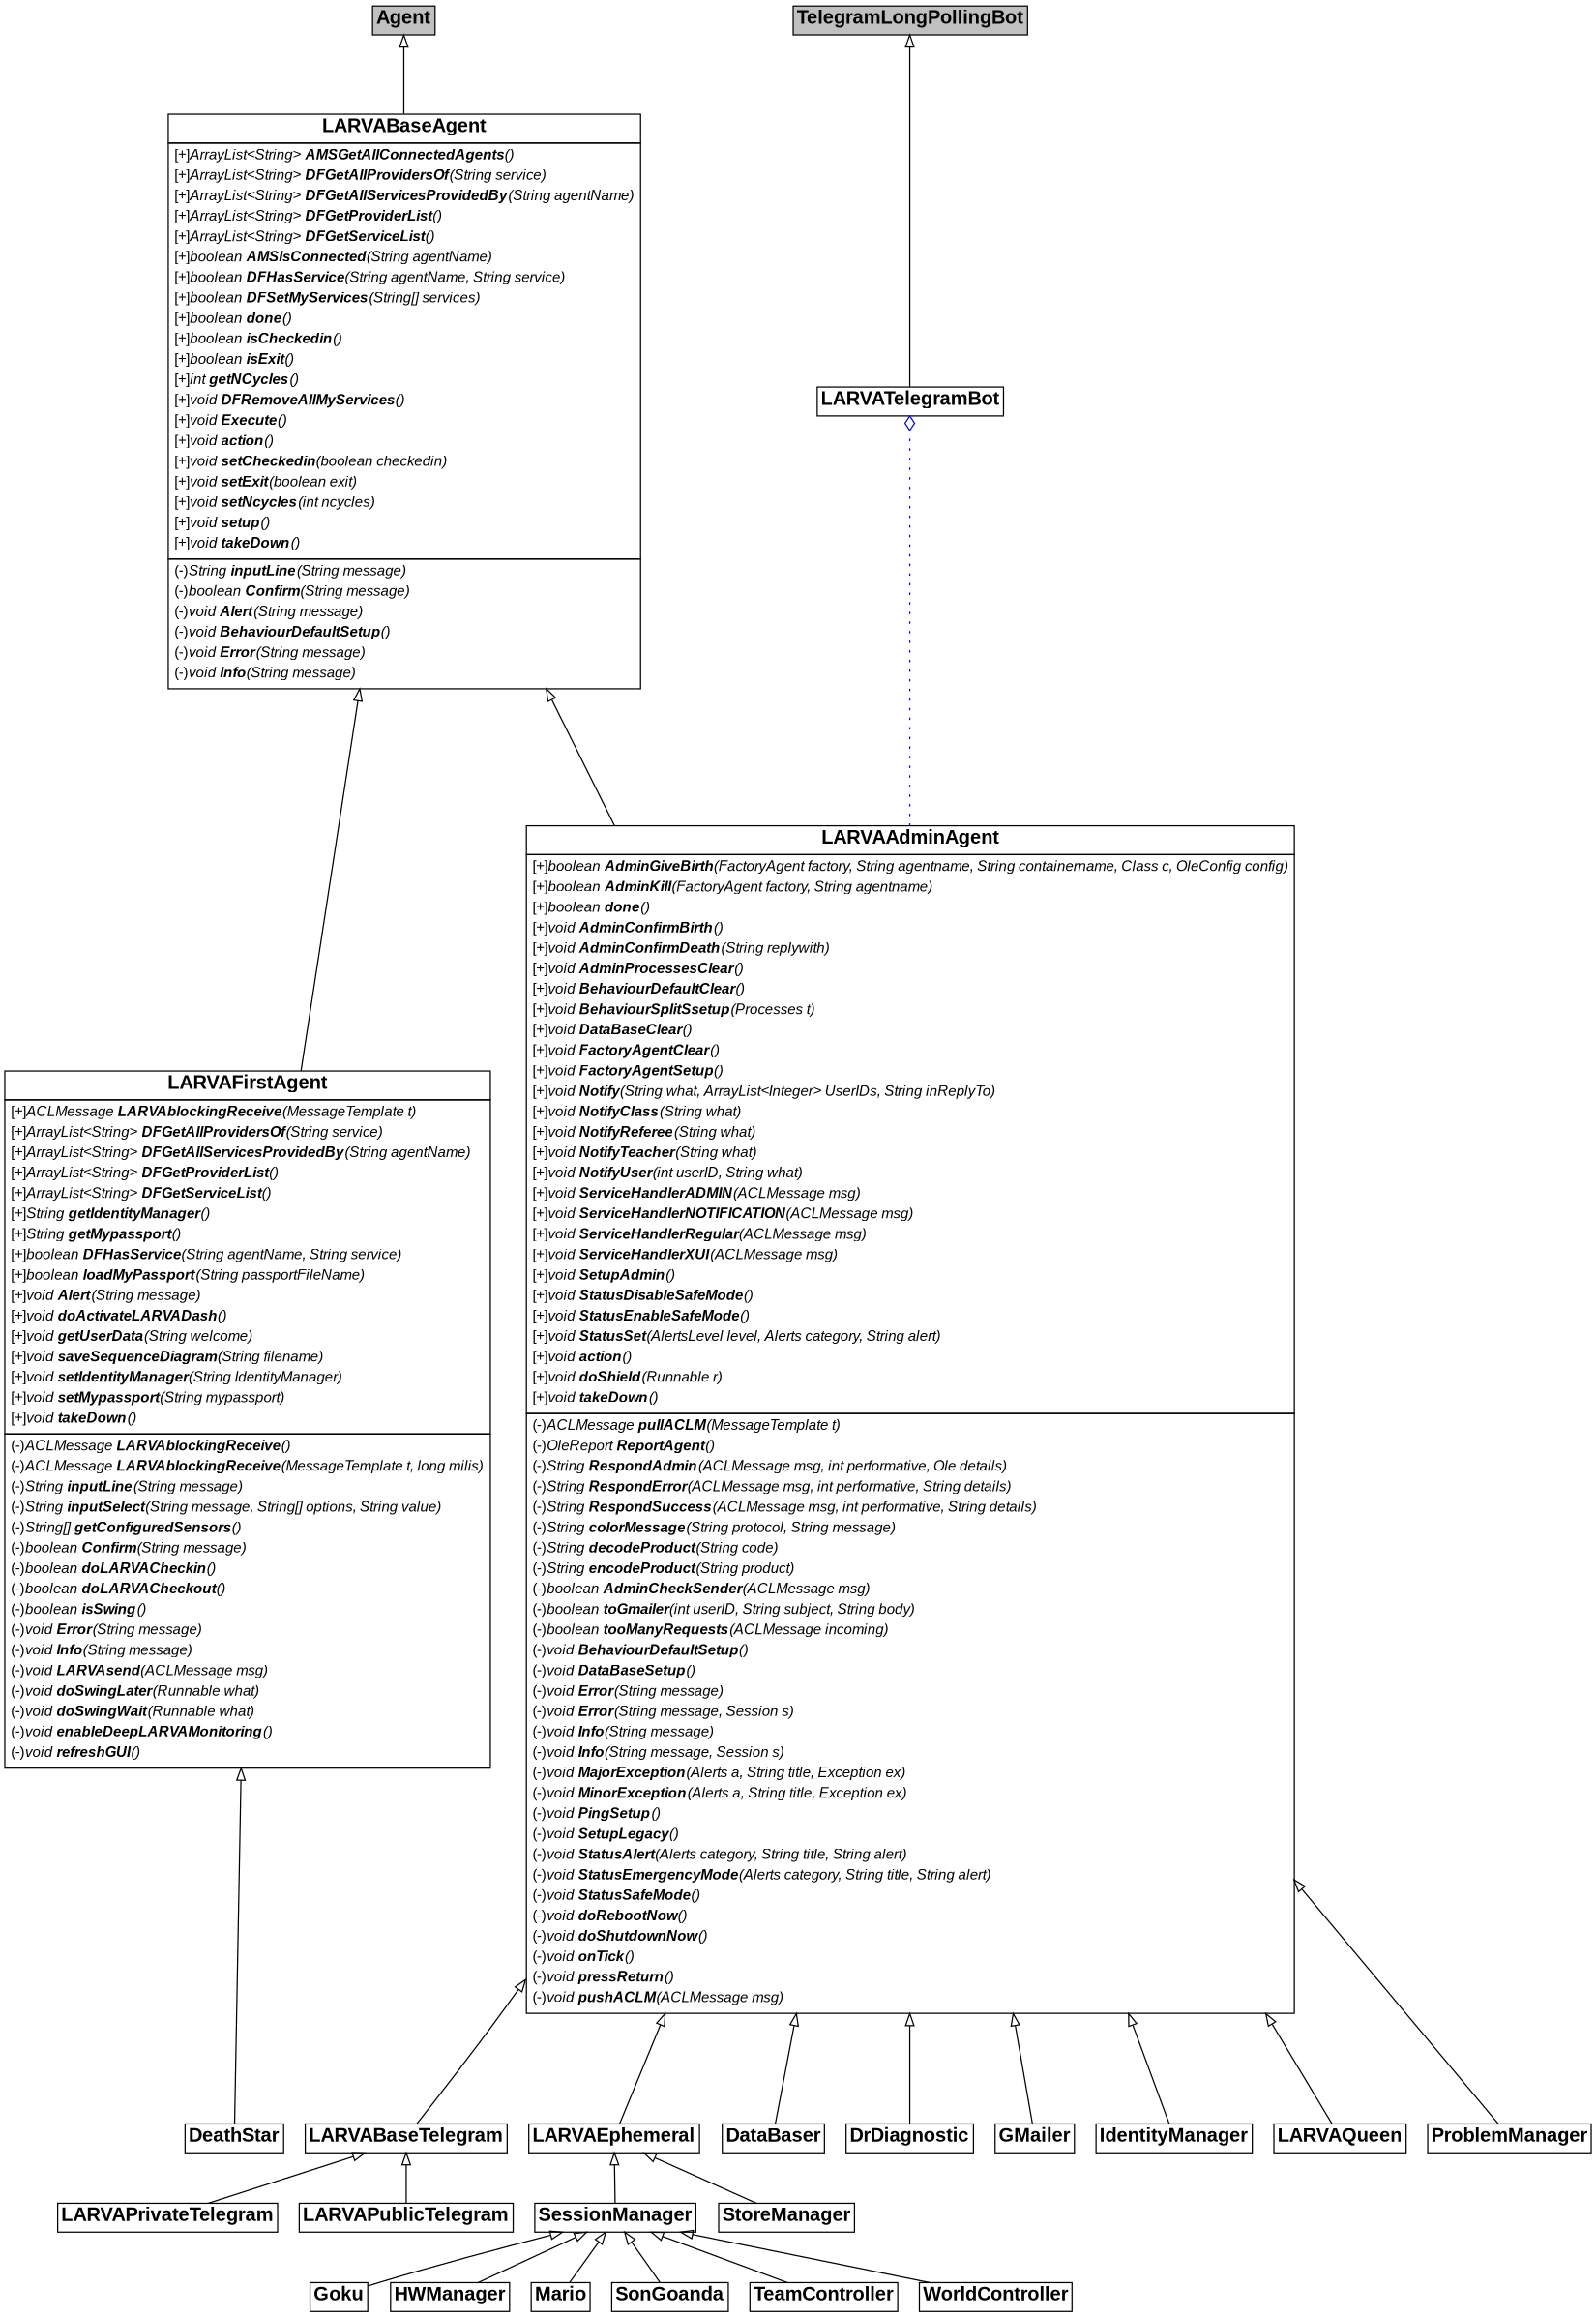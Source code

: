 digraph graphname {
     rankdir="BT"
dpi=600
ratio="fill";
 size="11,16!";
 margin=0;
DeathStar DeathStar [shape=plain, label=<<table border="0" cellborder="1" cellspacing="0"><tr><td bgcolor="white"><FONT face="Arial" POINT-SIZE="16"><b>DeathStar</b></FONT></td></tr>
</table>>]
LARVAAdminAgent LARVAAdminAgent [shape=plain, label=<<table border="0" cellborder="1" cellspacing="0"><tr><td bgcolor="white"><FONT face="Arial" POINT-SIZE="16"><b>LARVAAdminAgent</b></FONT></td></tr>
<tr><td><table border="0" cellborder="0" cellspacing="0"><tr><td align="left"><FONT face="Arial" POINT-SIZE= "12">[+]<i>boolean <b>AdminGiveBirth</b>(FactoryAgent factory, String agentname, String containername, Class c, OleConfig config)</i></FONT></td></tr><tr><td align="left"><FONT face="Arial" POINT-SIZE= "12">[+]<i>boolean <b>AdminKill</b>(FactoryAgent factory, String agentname)</i></FONT></td></tr><tr><td align="left"><FONT face="Arial" POINT-SIZE= "12">[+]<i>boolean <b>done</b>()</i></FONT></td></tr><tr><td align="left"><FONT face="Arial" POINT-SIZE= "12">[+]<i>void <b>AdminConfirmBirth</b>()</i></FONT></td></tr><tr><td align="left"><FONT face="Arial" POINT-SIZE= "12">[+]<i>void <b>AdminConfirmDeath</b>(String replywith)</i></FONT></td></tr><tr><td align="left"><FONT face="Arial" POINT-SIZE= "12">[+]<i>void <b>AdminProcessesClear</b>()</i></FONT></td></tr><tr><td align="left"><FONT face="Arial" POINT-SIZE= "12">[+]<i>void <b>BehaviourDefaultClear</b>()</i></FONT></td></tr><tr><td align="left"><FONT face="Arial" POINT-SIZE= "12">[+]<i>void <b>BehaviourSplitSsetup</b>(Processes t)</i></FONT></td></tr><tr><td align="left"><FONT face="Arial" POINT-SIZE= "12">[+]<i>void <b>DataBaseClear</b>()</i></FONT></td></tr><tr><td align="left"><FONT face="Arial" POINT-SIZE= "12">[+]<i>void <b>FactoryAgentClear</b>()</i></FONT></td></tr><tr><td align="left"><FONT face="Arial" POINT-SIZE= "12">[+]<i>void <b>FactoryAgentSetup</b>()</i></FONT></td></tr><tr><td align="left"><FONT face="Arial" POINT-SIZE= "12">[+]<i>void <b>Notify</b>(String what, ArrayList&lt;Integer&gt; UserIDs, String inReplyTo)</i></FONT></td></tr><tr><td align="left"><FONT face="Arial" POINT-SIZE= "12">[+]<i>void <b>NotifyClass</b>(String what)</i></FONT></td></tr><tr><td align="left"><FONT face="Arial" POINT-SIZE= "12">[+]<i>void <b>NotifyReferee</b>(String what)</i></FONT></td></tr><tr><td align="left"><FONT face="Arial" POINT-SIZE= "12">[+]<i>void <b>NotifyTeacher</b>(String what)</i></FONT></td></tr><tr><td align="left"><FONT face="Arial" POINT-SIZE= "12">[+]<i>void <b>NotifyUser</b>(int userID, String what)</i></FONT></td></tr><tr><td align="left"><FONT face="Arial" POINT-SIZE= "12">[+]<i>void <b>ServiceHandlerADMIN</b>(ACLMessage msg)</i></FONT></td></tr><tr><td align="left"><FONT face="Arial" POINT-SIZE= "12">[+]<i>void <b>ServiceHandlerNOTIFICATION</b>(ACLMessage msg)</i></FONT></td></tr><tr><td align="left"><FONT face="Arial" POINT-SIZE= "12">[+]<i>void <b>ServiceHandlerRegular</b>(ACLMessage msg)</i></FONT></td></tr><tr><td align="left"><FONT face="Arial" POINT-SIZE= "12">[+]<i>void <b>ServiceHandlerXUI</b>(ACLMessage msg)</i></FONT></td></tr><tr><td align="left"><FONT face="Arial" POINT-SIZE= "12">[+]<i>void <b>SetupAdmin</b>()</i></FONT></td></tr><tr><td align="left"><FONT face="Arial" POINT-SIZE= "12">[+]<i>void <b>StatusDisableSafeMode</b>()</i></FONT></td></tr><tr><td align="left"><FONT face="Arial" POINT-SIZE= "12">[+]<i>void <b>StatusEnableSafeMode</b>()</i></FONT></td></tr><tr><td align="left"><FONT face="Arial" POINT-SIZE= "12">[+]<i>void <b>StatusSet</b>(AlertsLevel level, Alerts category, String alert)</i></FONT></td></tr><tr><td align="left"><FONT face="Arial" POINT-SIZE= "12">[+]<i>void <b>action</b>()</i></FONT></td></tr><tr><td align="left"><FONT face="Arial" POINT-SIZE= "12">[+]<i>void <b>doShield</b>(Runnable r)</i></FONT></td></tr><tr><td align="left"><FONT face="Arial" POINT-SIZE= "12">[+]<i>void <b>takeDown</b>()</i></FONT></td></tr></table></td></tr>
<tr><td><table border="0" cellborder="0" cellspacing="0"><tr><td align="left"><FONT face="Arial" POINT-SIZE= "12">(-)<i>ACLMessage <b>pullACLM</b>(MessageTemplate t)</i></FONT></td></tr>
<tr><td align="left"><FONT face="Arial" POINT-SIZE= "12">(-)<i>OleReport <b>ReportAgent</b>()</i></FONT></td></tr>
<tr><td align="left"><FONT face="Arial" POINT-SIZE= "12">(-)<i>String <b>RespondAdmin</b>(ACLMessage msg, int performative, Ole details)</i></FONT></td></tr>
<tr><td align="left"><FONT face="Arial" POINT-SIZE= "12">(-)<i>String <b>RespondError</b>(ACLMessage msg, int performative, String details)</i></FONT></td></tr>
<tr><td align="left"><FONT face="Arial" POINT-SIZE= "12">(-)<i>String <b>RespondSuccess</b>(ACLMessage msg, int performative, String details)</i></FONT></td></tr>
<tr><td align="left"><FONT face="Arial" POINT-SIZE= "12">(-)<i>String <b>colorMessage</b>(String protocol, String message)</i></FONT></td></tr>
<tr><td align="left"><FONT face="Arial" POINT-SIZE= "12">(-)<i>String <b>decodeProduct</b>(String code)</i></FONT></td></tr>
<tr><td align="left"><FONT face="Arial" POINT-SIZE= "12">(-)<i>String <b>encodeProduct</b>(String product)</i></FONT></td></tr>
<tr><td align="left"><FONT face="Arial" POINT-SIZE= "12">(-)<i>boolean <b>AdminCheckSender</b>(ACLMessage msg)</i></FONT></td></tr>
<tr><td align="left"><FONT face="Arial" POINT-SIZE= "12">(-)<i>boolean <b>toGmailer</b>(int userID, String subject, String body)</i></FONT></td></tr>
<tr><td align="left"><FONT face="Arial" POINT-SIZE= "12">(-)<i>boolean <b>tooManyRequests</b>(ACLMessage incoming)</i></FONT></td></tr>
<tr><td align="left"><FONT face="Arial" POINT-SIZE= "12">(-)<i>void <b>BehaviourDefaultSetup</b>()</i></FONT></td></tr>
<tr><td align="left"><FONT face="Arial" POINT-SIZE= "12">(-)<i>void <b>DataBaseSetup</b>()</i></FONT></td></tr>
<tr><td align="left"><FONT face="Arial" POINT-SIZE= "12">(-)<i>void <b>Error</b>(String message)</i></FONT></td></tr>
<tr><td align="left"><FONT face="Arial" POINT-SIZE= "12">(-)<i>void <b>Error</b>(String message, Session s)</i></FONT></td></tr>
<tr><td align="left"><FONT face="Arial" POINT-SIZE= "12">(-)<i>void <b>Info</b>(String message)</i></FONT></td></tr>
<tr><td align="left"><FONT face="Arial" POINT-SIZE= "12">(-)<i>void <b>Info</b>(String message, Session s)</i></FONT></td></tr>
<tr><td align="left"><FONT face="Arial" POINT-SIZE= "12">(-)<i>void <b>MajorException</b>(Alerts a, String title, Exception ex)</i></FONT></td></tr>
<tr><td align="left"><FONT face="Arial" POINT-SIZE= "12">(-)<i>void <b>MinorException</b>(Alerts a, String title, Exception ex)</i></FONT></td></tr>
<tr><td align="left"><FONT face="Arial" POINT-SIZE= "12">(-)<i>void <b>PingSetup</b>()</i></FONT></td></tr>
<tr><td align="left"><FONT face="Arial" POINT-SIZE= "12">(-)<i>void <b>SetupLegacy</b>()</i></FONT></td></tr>
<tr><td align="left"><FONT face="Arial" POINT-SIZE= "12">(-)<i>void <b>StatusAlert</b>(Alerts category, String title, String alert)</i></FONT></td></tr>
<tr><td align="left"><FONT face="Arial" POINT-SIZE= "12">(-)<i>void <b>StatusEmergencyMode</b>(Alerts category, String title, String alert)</i></FONT></td></tr>
<tr><td align="left"><FONT face="Arial" POINT-SIZE= "12">(-)<i>void <b>StatusSafeMode</b>()</i></FONT></td></tr>
<tr><td align="left"><FONT face="Arial" POINT-SIZE= "12">(-)<i>void <b>doRebootNow</b>()</i></FONT></td></tr>
<tr><td align="left"><FONT face="Arial" POINT-SIZE= "12">(-)<i>void <b>doShutdownNow</b>()</i></FONT></td></tr>
<tr><td align="left"><FONT face="Arial" POINT-SIZE= "12">(-)<i>void <b>onTick</b>()</i></FONT></td></tr>
<tr><td align="left"><FONT face="Arial" POINT-SIZE= "12">(-)<i>void <b>pressReturn</b>()</i></FONT></td></tr>
<tr><td align="left"><FONT face="Arial" POINT-SIZE= "12">(-)<i>void <b>pushACLM</b>(ACLMessage msg)</i></FONT></td></tr>
</table></td></tr>
</table>>]
LARVABaseAgent LARVABaseAgent [shape=plain, label=<<table border="0" cellborder="1" cellspacing="0"><tr><td bgcolor="white"><FONT face="Arial" POINT-SIZE="16"><b>LARVABaseAgent</b></FONT></td></tr>
<tr><td><table border="0" cellborder="0" cellspacing="0"><tr><td align="left"><FONT face="Arial" POINT-SIZE= "12">[+]<i>ArrayList&lt;String&gt; <b>AMSGetAllConnectedAgents</b>()</i></FONT></td></tr><tr><td align="left"><FONT face="Arial" POINT-SIZE= "12">[+]<i>ArrayList&lt;String&gt; <b>DFGetAllProvidersOf</b>(String service)</i></FONT></td></tr><tr><td align="left"><FONT face="Arial" POINT-SIZE= "12">[+]<i>ArrayList&lt;String&gt; <b>DFGetAllServicesProvidedBy</b>(String agentName)</i></FONT></td></tr><tr><td align="left"><FONT face="Arial" POINT-SIZE= "12">[+]<i>ArrayList&lt;String&gt; <b>DFGetProviderList</b>()</i></FONT></td></tr><tr><td align="left"><FONT face="Arial" POINT-SIZE= "12">[+]<i>ArrayList&lt;String&gt; <b>DFGetServiceList</b>()</i></FONT></td></tr><tr><td align="left"><FONT face="Arial" POINT-SIZE= "12">[+]<i>boolean <b>AMSIsConnected</b>(String agentName)</i></FONT></td></tr><tr><td align="left"><FONT face="Arial" POINT-SIZE= "12">[+]<i>boolean <b>DFHasService</b>(String agentName, String service)</i></FONT></td></tr><tr><td align="left"><FONT face="Arial" POINT-SIZE= "12">[+]<i>boolean <b>DFSetMyServices</b>(String[] services)</i></FONT></td></tr><tr><td align="left"><FONT face="Arial" POINT-SIZE= "12">[+]<i>boolean <b>done</b>()</i></FONT></td></tr><tr><td align="left"><FONT face="Arial" POINT-SIZE= "12">[+]<i>boolean <b>isCheckedin</b>()</i></FONT></td></tr><tr><td align="left"><FONT face="Arial" POINT-SIZE= "12">[+]<i>boolean <b>isExit</b>()</i></FONT></td></tr><tr><td align="left"><FONT face="Arial" POINT-SIZE= "12">[+]<i>int <b>getNCycles</b>()</i></FONT></td></tr><tr><td align="left"><FONT face="Arial" POINT-SIZE= "12">[+]<i>void <b>DFRemoveAllMyServices</b>()</i></FONT></td></tr><tr><td align="left"><FONT face="Arial" POINT-SIZE= "12">[+]<i>void <b>Execute</b>()</i></FONT></td></tr><tr><td align="left"><FONT face="Arial" POINT-SIZE= "12">[+]<i>void <b>action</b>()</i></FONT></td></tr><tr><td align="left"><FONT face="Arial" POINT-SIZE= "12">[+]<i>void <b>setCheckedin</b>(boolean checkedin)</i></FONT></td></tr><tr><td align="left"><FONT face="Arial" POINT-SIZE= "12">[+]<i>void <b>setExit</b>(boolean exit)</i></FONT></td></tr><tr><td align="left"><FONT face="Arial" POINT-SIZE= "12">[+]<i>void <b>setNcycles</b>(int ncycles)</i></FONT></td></tr><tr><td align="left"><FONT face="Arial" POINT-SIZE= "12">[+]<i>void <b>setup</b>()</i></FONT></td></tr><tr><td align="left"><FONT face="Arial" POINT-SIZE= "12">[+]<i>void <b>takeDown</b>()</i></FONT></td></tr></table></td></tr>
<tr><td><table border="0" cellborder="0" cellspacing="0"><tr><td align="left"><FONT face="Arial" POINT-SIZE= "12">(-)<i>String <b>inputLine</b>(String message)</i></FONT></td></tr>
<tr><td align="left"><FONT face="Arial" POINT-SIZE= "12">(-)<i>boolean <b>Confirm</b>(String message)</i></FONT></td></tr>
<tr><td align="left"><FONT face="Arial" POINT-SIZE= "12">(-)<i>void <b>Alert</b>(String message)</i></FONT></td></tr>
<tr><td align="left"><FONT face="Arial" POINT-SIZE= "12">(-)<i>void <b>BehaviourDefaultSetup</b>()</i></FONT></td></tr>
<tr><td align="left"><FONT face="Arial" POINT-SIZE= "12">(-)<i>void <b>Error</b>(String message)</i></FONT></td></tr>
<tr><td align="left"><FONT face="Arial" POINT-SIZE= "12">(-)<i>void <b>Info</b>(String message)</i></FONT></td></tr>
</table></td></tr>
</table>>]
LARVABaseTelegram LARVABaseTelegram [shape=plain, label=<<table border="0" cellborder="1" cellspacing="0"><tr><td bgcolor="white"><FONT face="Arial" POINT-SIZE="16"><b>LARVABaseTelegram</b></FONT></td></tr>
</table>>]
LARVAEphemeral LARVAEphemeral [shape=plain, label=<<table border="0" cellborder="1" cellspacing="0"><tr><td bgcolor="white"><FONT face="Arial" POINT-SIZE="16"><b>LARVAEphemeral</b></FONT></td></tr>
</table>>]
LARVAFirstAgent LARVAFirstAgent [shape=plain, label=<<table border="0" cellborder="1" cellspacing="0"><tr><td bgcolor="white"><FONT face="Arial" POINT-SIZE="16"><b>LARVAFirstAgent</b></FONT></td></tr>
<tr><td><table border="0" cellborder="0" cellspacing="0"><tr><td align="left"><FONT face="Arial" POINT-SIZE= "12">[+]<i>ACLMessage <b>LARVAblockingReceive</b>(MessageTemplate t)</i></FONT></td></tr><tr><td align="left"><FONT face="Arial" POINT-SIZE= "12">[+]<i>ArrayList&lt;String&gt; <b>DFGetAllProvidersOf</b>(String service)</i></FONT></td></tr><tr><td align="left"><FONT face="Arial" POINT-SIZE= "12">[+]<i>ArrayList&lt;String&gt; <b>DFGetAllServicesProvidedBy</b>(String agentName)</i></FONT></td></tr><tr><td align="left"><FONT face="Arial" POINT-SIZE= "12">[+]<i>ArrayList&lt;String&gt; <b>DFGetProviderList</b>()</i></FONT></td></tr><tr><td align="left"><FONT face="Arial" POINT-SIZE= "12">[+]<i>ArrayList&lt;String&gt; <b>DFGetServiceList</b>()</i></FONT></td></tr><tr><td align="left"><FONT face="Arial" POINT-SIZE= "12">[+]<i>String <b>getIdentityManager</b>()</i></FONT></td></tr><tr><td align="left"><FONT face="Arial" POINT-SIZE= "12">[+]<i>String <b>getMypassport</b>()</i></FONT></td></tr><tr><td align="left"><FONT face="Arial" POINT-SIZE= "12">[+]<i>boolean <b>DFHasService</b>(String agentName, String service)</i></FONT></td></tr><tr><td align="left"><FONT face="Arial" POINT-SIZE= "12">[+]<i>boolean <b>loadMyPassport</b>(String passportFileName)</i></FONT></td></tr><tr><td align="left"><FONT face="Arial" POINT-SIZE= "12">[+]<i>void <b>Alert</b>(String message)</i></FONT></td></tr><tr><td align="left"><FONT face="Arial" POINT-SIZE= "12">[+]<i>void <b>doActivateLARVADash</b>()</i></FONT></td></tr><tr><td align="left"><FONT face="Arial" POINT-SIZE= "12">[+]<i>void <b>getUserData</b>(String welcome)</i></FONT></td></tr><tr><td align="left"><FONT face="Arial" POINT-SIZE= "12">[+]<i>void <b>saveSequenceDiagram</b>(String filename)</i></FONT></td></tr><tr><td align="left"><FONT face="Arial" POINT-SIZE= "12">[+]<i>void <b>setIdentityManager</b>(String IdentityManager)</i></FONT></td></tr><tr><td align="left"><FONT face="Arial" POINT-SIZE= "12">[+]<i>void <b>setMypassport</b>(String mypassport)</i></FONT></td></tr><tr><td align="left"><FONT face="Arial" POINT-SIZE= "12">[+]<i>void <b>takeDown</b>()</i></FONT></td></tr></table></td></tr>
<tr><td><table border="0" cellborder="0" cellspacing="0"><tr><td align="left"><FONT face="Arial" POINT-SIZE= "12">(-)<i>ACLMessage <b>LARVAblockingReceive</b>()</i></FONT></td></tr>
<tr><td align="left"><FONT face="Arial" POINT-SIZE= "12">(-)<i>ACLMessage <b>LARVAblockingReceive</b>(MessageTemplate t, long milis)</i></FONT></td></tr>
<tr><td align="left"><FONT face="Arial" POINT-SIZE= "12">(-)<i>String <b>inputLine</b>(String message)</i></FONT></td></tr>
<tr><td align="left"><FONT face="Arial" POINT-SIZE= "12">(-)<i>String <b>inputSelect</b>(String message, String[] options, String value)</i></FONT></td></tr>
<tr><td align="left"><FONT face="Arial" POINT-SIZE= "12">(-)<i>String[] <b>getConfiguredSensors</b>()</i></FONT></td></tr>
<tr><td align="left"><FONT face="Arial" POINT-SIZE= "12">(-)<i>boolean <b>Confirm</b>(String message)</i></FONT></td></tr>
<tr><td align="left"><FONT face="Arial" POINT-SIZE= "12">(-)<i>boolean <b>doLARVACheckin</b>()</i></FONT></td></tr>
<tr><td align="left"><FONT face="Arial" POINT-SIZE= "12">(-)<i>boolean <b>doLARVACheckout</b>()</i></FONT></td></tr>
<tr><td align="left"><FONT face="Arial" POINT-SIZE= "12">(-)<i>boolean <b>isSwing</b>()</i></FONT></td></tr>
<tr><td align="left"><FONT face="Arial" POINT-SIZE= "12">(-)<i>void <b>Error</b>(String message)</i></FONT></td></tr>
<tr><td align="left"><FONT face="Arial" POINT-SIZE= "12">(-)<i>void <b>Info</b>(String message)</i></FONT></td></tr>
<tr><td align="left"><FONT face="Arial" POINT-SIZE= "12">(-)<i>void <b>LARVAsend</b>(ACLMessage msg)</i></FONT></td></tr>
<tr><td align="left"><FONT face="Arial" POINT-SIZE= "12">(-)<i>void <b>doSwingLater</b>(Runnable what)</i></FONT></td></tr>
<tr><td align="left"><FONT face="Arial" POINT-SIZE= "12">(-)<i>void <b>doSwingWait</b>(Runnable what)</i></FONT></td></tr>
<tr><td align="left"><FONT face="Arial" POINT-SIZE= "12">(-)<i>void <b>enableDeepLARVAMonitoring</b>()</i></FONT></td></tr>
<tr><td align="left"><FONT face="Arial" POINT-SIZE= "12">(-)<i>void <b>refreshGUI</b>()</i></FONT></td></tr>
</table></td></tr>
</table>>]
DataBaser DataBaser [shape=plain, label=<<table border="0" cellborder="1" cellspacing="0"><tr><td bgcolor="white"><FONT face="Arial" POINT-SIZE="16"><b>DataBaser</b></FONT></td></tr>
</table>>]
DrDiagnostic DrDiagnostic [shape=plain, label=<<table border="0" cellborder="1" cellspacing="0"><tr><td bgcolor="white"><FONT face="Arial" POINT-SIZE="16"><b>DrDiagnostic</b></FONT></td></tr>
</table>>]
GMailer GMailer [shape=plain, label=<<table border="0" cellborder="1" cellspacing="0"><tr><td bgcolor="white"><FONT face="Arial" POINT-SIZE="16"><b>GMailer</b></FONT></td></tr>
</table>>]
Goku Goku [shape=plain, label=<<table border="0" cellborder="1" cellspacing="0"><tr><td bgcolor="white"><FONT face="Arial" POINT-SIZE="16"><b>Goku</b></FONT></td></tr>
</table>>]
HWManager HWManager [shape=plain, label=<<table border="0" cellborder="1" cellspacing="0"><tr><td bgcolor="white"><FONT face="Arial" POINT-SIZE="16"><b>HWManager</b></FONT></td></tr>
</table>>]
IdentityManager IdentityManager [shape=plain, label=<<table border="0" cellborder="1" cellspacing="0"><tr><td bgcolor="white"><FONT face="Arial" POINT-SIZE="16"><b>IdentityManager</b></FONT></td></tr>
</table>>]
LARVAPrivateTelegram LARVAPrivateTelegram [shape=plain, label=<<table border="0" cellborder="1" cellspacing="0"><tr><td bgcolor="white"><FONT face="Arial" POINT-SIZE="16"><b>LARVAPrivateTelegram</b></FONT></td></tr>
</table>>]
LARVAPublicTelegram LARVAPublicTelegram [shape=plain, label=<<table border="0" cellborder="1" cellspacing="0"><tr><td bgcolor="white"><FONT face="Arial" POINT-SIZE="16"><b>LARVAPublicTelegram</b></FONT></td></tr>
</table>>]
LARVAQueen LARVAQueen [shape=plain, label=<<table border="0" cellborder="1" cellspacing="0"><tr><td bgcolor="white"><FONT face="Arial" POINT-SIZE="16"><b>LARVAQueen</b></FONT></td></tr>
</table>>]
Mario Mario [shape=plain, label=<<table border="0" cellborder="1" cellspacing="0"><tr><td bgcolor="white"><FONT face="Arial" POINT-SIZE="16"><b>Mario</b></FONT></td></tr>
</table>>]
ProblemManager ProblemManager [shape=plain, label=<<table border="0" cellborder="1" cellspacing="0"><tr><td bgcolor="white"><FONT face="Arial" POINT-SIZE="16"><b>ProblemManager</b></FONT></td></tr>
</table>>]
SessionManager SessionManager [shape=plain, label=<<table border="0" cellborder="1" cellspacing="0"><tr><td bgcolor="white"><FONT face="Arial" POINT-SIZE="16"><b>SessionManager</b></FONT></td></tr>
</table>>]
SonGoanda SonGoanda [shape=plain, label=<<table border="0" cellborder="1" cellspacing="0"><tr><td bgcolor="white"><FONT face="Arial" POINT-SIZE="16"><b>SonGoanda</b></FONT></td></tr>
</table>>]
StoreManager StoreManager [shape=plain, label=<<table border="0" cellborder="1" cellspacing="0"><tr><td bgcolor="white"><FONT face="Arial" POINT-SIZE="16"><b>StoreManager</b></FONT></td></tr>
</table>>]
TeamController TeamController [shape=plain, label=<<table border="0" cellborder="1" cellspacing="0"><tr><td bgcolor="white"><FONT face="Arial" POINT-SIZE="16"><b>TeamController</b></FONT></td></tr>
</table>>]
WorldController WorldController [shape=plain, label=<<table border="0" cellborder="1" cellspacing="0"><tr><td bgcolor="white"><FONT face="Arial" POINT-SIZE="16"><b>WorldController</b></FONT></td></tr>
</table>>]
LARVATelegramBot LARVATelegramBot [shape=plain, label=<<table border="0" cellborder="1" cellspacing="0"><tr><td bgcolor="white"><FONT face="Arial" POINT-SIZE="16"><b>LARVATelegramBot</b></FONT></td></tr>
</table>>]
Agent Agent [shape=plain, label=<<table border="0" cellborder="1" cellspacing="0"><tr><td bgcolor="gray"><FONT face="Arial" POINT-SIZE="16"><b>Agent</b></FONT></td></tr>
</table>>]
TelegramLongPollingBot TelegramLongPollingBot [shape=plain, label=<<table border="0" cellborder="1" cellspacing="0"><tr><td bgcolor="gray"><FONT face="Arial" POINT-SIZE="16"><b>TelegramLongPollingBot</b></FONT></td></tr>
</table>>]
Agent Agent [shape=plain, label=<<table border="0" cellborder="1" cellspacing="0"><tr><td bgcolor="gray"><FONT face="Arial" POINT-SIZE="16"><b>Agent</b></FONT></td></tr>
</table>>]
TelegramLongPollingBot TelegramLongPollingBot [shape=plain, label=<<table border="0" cellborder="1" cellspacing="0"><tr><td bgcolor="gray"><FONT face="Arial" POINT-SIZE="16"><b>TelegramLongPollingBot</b></FONT></td></tr>
</table>>]
Agent Agent [shape=plain, label=<<table border="0" cellborder="1" cellspacing="0"><tr><td bgcolor="gray"><FONT face="Arial" POINT-SIZE="16"><b>Agent</b></FONT></td></tr>
</table>>]
TelegramLongPollingBot TelegramLongPollingBot [shape=plain, label=<<table border="0" cellborder="1" cellspacing="0"><tr><td bgcolor="gray"><FONT face="Arial" POINT-SIZE="16"><b>TelegramLongPollingBot</b></FONT></td></tr>
</table>>]
Agent Agent [shape=plain, label=<<table border="0" cellborder="1" cellspacing="0"><tr><td bgcolor="gray"><FONT face="Arial" POINT-SIZE="16"><b>Agent</b></FONT></td></tr>
</table>>]
TelegramLongPollingBot TelegramLongPollingBot [shape=plain, label=<<table border="0" cellborder="1" cellspacing="0"><tr><td bgcolor="gray"><FONT face="Arial" POINT-SIZE="16"><b>TelegramLongPollingBot</b></FONT></td></tr>
</table>>]
LARVAPrivateTelegram -> LARVABaseTelegram [arrowhead=onormal, penwidth=1, color=black]
LARVAPublicTelegram -> LARVABaseTelegram [arrowhead=onormal, penwidth=1, color=black]
DeathStar -> LARVAFirstAgent [arrowhead=onormal, penwidth=1, color=black]
LARVATelegramBot -> TelegramLongPollingBot [arrowhead=onormal, penwidth=1, color=black]
LARVAAdminAgent -> LARVABaseAgent [arrowhead=onormal, penwidth=1, color=black]
LARVAFirstAgent -> LARVABaseAgent [arrowhead=onormal, penwidth=1, color=black]
SessionManager -> LARVAEphemeral [arrowhead=onormal, penwidth=1, color=black]
StoreManager -> LARVAEphemeral [arrowhead=onormal, penwidth=1, color=black]
LARVABaseAgent -> Agent [arrowhead=onormal, penwidth=1, color=black]
Goku -> SessionManager [arrowhead=onormal, penwidth=1, color=black]
HWManager -> SessionManager [arrowhead=onormal, penwidth=1, color=black]
Mario -> SessionManager [arrowhead=onormal, penwidth=1, color=black]
SonGoanda -> SessionManager [arrowhead=onormal, penwidth=1, color=black]
TeamController -> SessionManager [arrowhead=onormal, penwidth=1, color=black]
WorldController -> SessionManager [arrowhead=onormal, penwidth=1, color=black]
DataBaser -> LARVAAdminAgent [arrowhead=onormal, penwidth=1, color=black]
DrDiagnostic -> LARVAAdminAgent [arrowhead=onormal, penwidth=1, color=black]
GMailer -> LARVAAdminAgent [arrowhead=onormal, penwidth=1, color=black]
IdentityManager -> LARVAAdminAgent [arrowhead=onormal, penwidth=1, color=black]
LARVABaseTelegram -> LARVAAdminAgent [arrowhead=onormal, penwidth=1, color=black]
LARVAEphemeral -> LARVAAdminAgent [arrowhead=onormal, penwidth=1, color=black]
LARVAQueen -> LARVAAdminAgent [arrowhead=onormal, penwidth=1, color=black]
ProblemManager -> LARVAAdminAgent [arrowhead=onormal, penwidth=1, color=black]
LARVAAdminAgent -> LARVATelegramBot [style=dotted,arrowhead=odiamond, penwidth=1,color=blue]
}
